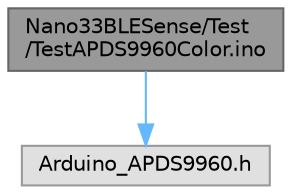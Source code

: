 digraph "Nano33BLESense/Test/TestAPDS9960Color.ino"
{
 // LATEX_PDF_SIZE
  bgcolor="transparent";
  edge [fontname=Helvetica,fontsize=10,labelfontname=Helvetica,labelfontsize=10];
  node [fontname=Helvetica,fontsize=10,shape=box,height=0.2,width=0.4];
  Node1 [id="Node000001",label="Nano33BLESense/Test\l/TestAPDS9960Color.ino",height=0.2,width=0.4,color="gray40", fillcolor="grey60", style="filled", fontcolor="black",tooltip=" "];
  Node1 -> Node2 [id="edge2_Node000001_Node000002",color="steelblue1",style="solid",tooltip=" "];
  Node2 [id="Node000002",label="Arduino_APDS9960.h",height=0.2,width=0.4,color="grey60", fillcolor="#E0E0E0", style="filled",tooltip=" "];
}
